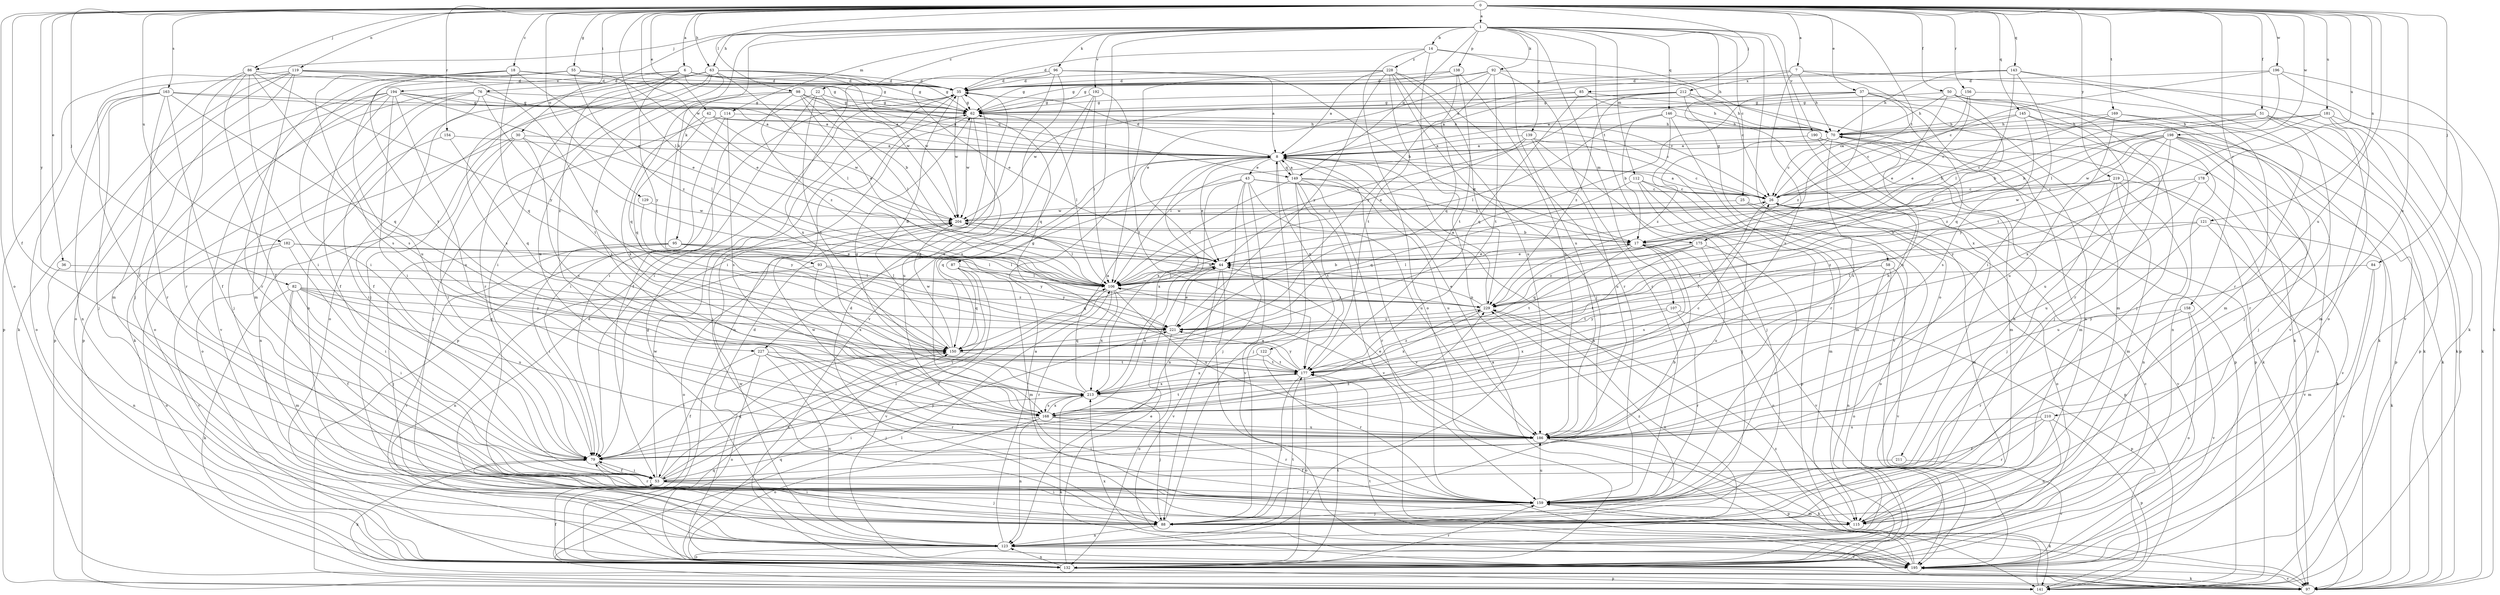 strict digraph  {
0;
1;
6;
7;
8;
14;
17;
18;
22;
25;
26;
30;
35;
36;
37;
42;
43;
44;
50;
51;
53;
55;
58;
62;
63;
70;
76;
79;
82;
84;
85;
86;
87;
88;
92;
93;
95;
96;
97;
98;
106;
107;
112;
114;
115;
119;
121;
122;
123;
129;
132;
138;
139;
141;
143;
145;
146;
149;
150;
154;
156;
158;
159;
163;
168;
169;
175;
177;
178;
181;
182;
186;
190;
192;
194;
195;
196;
198;
204;
210;
211;
212;
213;
219;
221;
227;
228;
229;
0 -> 1  [label=a];
0 -> 6  [label=a];
0 -> 7  [label=a];
0 -> 18  [label=c];
0 -> 36  [label=e];
0 -> 37  [label=e];
0 -> 42  [label=e];
0 -> 50  [label=f];
0 -> 51  [label=f];
0 -> 53  [label=f];
0 -> 55  [label=g];
0 -> 63  [label=h];
0 -> 76  [label=i];
0 -> 82  [label=j];
0 -> 84  [label=j];
0 -> 85  [label=j];
0 -> 86  [label=j];
0 -> 98  [label=l];
0 -> 106  [label=l];
0 -> 119  [label=n];
0 -> 121  [label=n];
0 -> 129  [label=o];
0 -> 132  [label=o];
0 -> 143  [label=q];
0 -> 145  [label=q];
0 -> 154  [label=r];
0 -> 156  [label=r];
0 -> 158  [label=r];
0 -> 163  [label=s];
0 -> 169  [label=t];
0 -> 175  [label=t];
0 -> 178  [label=u];
0 -> 181  [label=u];
0 -> 182  [label=u];
0 -> 186  [label=u];
0 -> 196  [label=w];
0 -> 198  [label=w];
0 -> 204  [label=w];
0 -> 210  [label=x];
0 -> 219  [label=y];
0 -> 221  [label=y];
1 -> 14  [label=b];
1 -> 22  [label=c];
1 -> 25  [label=c];
1 -> 30  [label=d];
1 -> 58  [label=g];
1 -> 63  [label=h];
1 -> 86  [label=j];
1 -> 87  [label=j];
1 -> 92  [label=k];
1 -> 93  [label=k];
1 -> 95  [label=k];
1 -> 96  [label=k];
1 -> 107  [label=m];
1 -> 112  [label=m];
1 -> 114  [label=m];
1 -> 132  [label=o];
1 -> 138  [label=p];
1 -> 139  [label=p];
1 -> 146  [label=q];
1 -> 149  [label=q];
1 -> 175  [label=t];
1 -> 190  [label=v];
1 -> 192  [label=v];
1 -> 211  [label=x];
6 -> 35  [label=d];
6 -> 62  [label=g];
6 -> 149  [label=q];
6 -> 168  [label=s];
6 -> 194  [label=v];
6 -> 204  [label=w];
6 -> 221  [label=y];
6 -> 227  [label=z];
7 -> 62  [label=g];
7 -> 70  [label=h];
7 -> 79  [label=i];
7 -> 97  [label=k];
7 -> 168  [label=s];
7 -> 212  [label=x];
8 -> 26  [label=c];
8 -> 35  [label=d];
8 -> 43  [label=e];
8 -> 44  [label=e];
8 -> 122  [label=n];
8 -> 149  [label=q];
8 -> 195  [label=v];
8 -> 213  [label=x];
8 -> 227  [label=z];
14 -> 35  [label=d];
14 -> 70  [label=h];
14 -> 123  [label=n];
14 -> 132  [label=o];
14 -> 186  [label=u];
14 -> 228  [label=z];
17 -> 44  [label=e];
17 -> 106  [label=l];
17 -> 132  [label=o];
17 -> 168  [label=s];
17 -> 177  [label=t];
17 -> 195  [label=v];
18 -> 35  [label=d];
18 -> 44  [label=e];
18 -> 53  [label=f];
18 -> 62  [label=g];
18 -> 150  [label=q];
18 -> 168  [label=s];
18 -> 177  [label=t];
22 -> 53  [label=f];
22 -> 62  [label=g];
22 -> 79  [label=i];
22 -> 106  [label=l];
22 -> 177  [label=t];
25 -> 132  [label=o];
25 -> 141  [label=p];
25 -> 204  [label=w];
26 -> 8  [label=a];
26 -> 115  [label=m];
26 -> 132  [label=o];
26 -> 177  [label=t];
26 -> 195  [label=v];
26 -> 204  [label=w];
30 -> 8  [label=a];
30 -> 79  [label=i];
30 -> 106  [label=l];
30 -> 123  [label=n];
30 -> 132  [label=o];
30 -> 168  [label=s];
35 -> 62  [label=g];
35 -> 79  [label=i];
35 -> 132  [label=o];
35 -> 141  [label=p];
35 -> 204  [label=w];
36 -> 106  [label=l];
36 -> 123  [label=n];
37 -> 8  [label=a];
37 -> 62  [label=g];
37 -> 97  [label=k];
37 -> 106  [label=l];
37 -> 115  [label=m];
37 -> 150  [label=q];
37 -> 229  [label=z];
42 -> 26  [label=c];
42 -> 70  [label=h];
42 -> 150  [label=q];
42 -> 204  [label=w];
42 -> 213  [label=x];
43 -> 17  [label=b];
43 -> 26  [label=c];
43 -> 88  [label=j];
43 -> 123  [label=n];
43 -> 150  [label=q];
43 -> 186  [label=u];
43 -> 195  [label=v];
43 -> 213  [label=x];
44 -> 106  [label=l];
44 -> 150  [label=q];
44 -> 159  [label=r];
44 -> 195  [label=v];
50 -> 44  [label=e];
50 -> 62  [label=g];
50 -> 70  [label=h];
50 -> 88  [label=j];
50 -> 159  [label=r];
50 -> 195  [label=v];
50 -> 229  [label=z];
51 -> 17  [label=b];
51 -> 26  [label=c];
51 -> 70  [label=h];
51 -> 97  [label=k];
51 -> 141  [label=p];
51 -> 159  [label=r];
53 -> 17  [label=b];
53 -> 79  [label=i];
53 -> 88  [label=j];
53 -> 106  [label=l];
53 -> 150  [label=q];
53 -> 159  [label=r];
53 -> 204  [label=w];
53 -> 221  [label=y];
55 -> 35  [label=d];
55 -> 44  [label=e];
55 -> 79  [label=i];
55 -> 159  [label=r];
55 -> 186  [label=u];
55 -> 229  [label=z];
58 -> 106  [label=l];
58 -> 123  [label=n];
58 -> 132  [label=o];
58 -> 177  [label=t];
58 -> 195  [label=v];
62 -> 70  [label=h];
62 -> 88  [label=j];
62 -> 106  [label=l];
62 -> 186  [label=u];
62 -> 204  [label=w];
63 -> 35  [label=d];
63 -> 62  [label=g];
63 -> 79  [label=i];
63 -> 88  [label=j];
63 -> 106  [label=l];
63 -> 123  [label=n];
63 -> 132  [label=o];
63 -> 159  [label=r];
63 -> 186  [label=u];
63 -> 204  [label=w];
70 -> 8  [label=a];
70 -> 26  [label=c];
70 -> 115  [label=m];
70 -> 141  [label=p];
70 -> 168  [label=s];
70 -> 229  [label=z];
76 -> 8  [label=a];
76 -> 53  [label=f];
76 -> 62  [label=g];
76 -> 88  [label=j];
76 -> 97  [label=k];
76 -> 141  [label=p];
76 -> 177  [label=t];
79 -> 53  [label=f];
79 -> 97  [label=k];
79 -> 159  [label=r];
79 -> 213  [label=x];
79 -> 229  [label=z];
82 -> 53  [label=f];
82 -> 79  [label=i];
82 -> 97  [label=k];
82 -> 115  [label=m];
82 -> 150  [label=q];
82 -> 186  [label=u];
82 -> 221  [label=y];
82 -> 229  [label=z];
84 -> 106  [label=l];
84 -> 115  [label=m];
84 -> 195  [label=v];
85 -> 62  [label=g];
85 -> 70  [label=h];
85 -> 97  [label=k];
85 -> 150  [label=q];
85 -> 204  [label=w];
86 -> 35  [label=d];
86 -> 53  [label=f];
86 -> 79  [label=i];
86 -> 115  [label=m];
86 -> 159  [label=r];
86 -> 168  [label=s];
86 -> 221  [label=y];
87 -> 79  [label=i];
87 -> 106  [label=l];
87 -> 115  [label=m];
87 -> 150  [label=q];
87 -> 195  [label=v];
88 -> 8  [label=a];
88 -> 35  [label=d];
88 -> 79  [label=i];
88 -> 123  [label=n];
88 -> 229  [label=z];
92 -> 26  [label=c];
92 -> 35  [label=d];
92 -> 44  [label=e];
92 -> 62  [label=g];
92 -> 150  [label=q];
92 -> 159  [label=r];
92 -> 177  [label=t];
93 -> 106  [label=l];
93 -> 123  [label=n];
93 -> 213  [label=x];
93 -> 221  [label=y];
95 -> 44  [label=e];
95 -> 79  [label=i];
95 -> 88  [label=j];
95 -> 106  [label=l];
95 -> 195  [label=v];
95 -> 221  [label=y];
96 -> 8  [label=a];
96 -> 17  [label=b];
96 -> 35  [label=d];
96 -> 44  [label=e];
96 -> 79  [label=i];
96 -> 195  [label=v];
96 -> 213  [label=x];
97 -> 150  [label=q];
97 -> 177  [label=t];
97 -> 195  [label=v];
98 -> 8  [label=a];
98 -> 17  [label=b];
98 -> 26  [label=c];
98 -> 44  [label=e];
98 -> 62  [label=g];
98 -> 150  [label=q];
98 -> 168  [label=s];
98 -> 229  [label=z];
106 -> 17  [label=b];
106 -> 53  [label=f];
106 -> 159  [label=r];
106 -> 186  [label=u];
106 -> 213  [label=x];
106 -> 229  [label=z];
107 -> 141  [label=p];
107 -> 159  [label=r];
107 -> 213  [label=x];
107 -> 221  [label=y];
112 -> 26  [label=c];
112 -> 88  [label=j];
112 -> 115  [label=m];
112 -> 141  [label=p];
112 -> 150  [label=q];
114 -> 70  [label=h];
114 -> 79  [label=i];
114 -> 88  [label=j];
114 -> 168  [label=s];
115 -> 8  [label=a];
115 -> 79  [label=i];
119 -> 35  [label=d];
119 -> 62  [label=g];
119 -> 88  [label=j];
119 -> 97  [label=k];
119 -> 115  [label=m];
119 -> 132  [label=o];
119 -> 141  [label=p];
119 -> 150  [label=q];
121 -> 17  [label=b];
121 -> 97  [label=k];
121 -> 186  [label=u];
121 -> 195  [label=v];
121 -> 229  [label=z];
122 -> 159  [label=r];
122 -> 177  [label=t];
122 -> 213  [label=x];
123 -> 8  [label=a];
123 -> 35  [label=d];
123 -> 62  [label=g];
123 -> 132  [label=o];
123 -> 177  [label=t];
123 -> 195  [label=v];
123 -> 204  [label=w];
129 -> 204  [label=w];
129 -> 221  [label=y];
132 -> 26  [label=c];
132 -> 44  [label=e];
132 -> 53  [label=f];
132 -> 123  [label=n];
132 -> 141  [label=p];
132 -> 150  [label=q];
132 -> 159  [label=r];
132 -> 177  [label=t];
138 -> 35  [label=d];
138 -> 62  [label=g];
138 -> 177  [label=t];
138 -> 186  [label=u];
138 -> 221  [label=y];
139 -> 8  [label=a];
139 -> 44  [label=e];
139 -> 88  [label=j];
139 -> 106  [label=l];
139 -> 115  [label=m];
139 -> 186  [label=u];
141 -> 106  [label=l];
141 -> 229  [label=z];
143 -> 8  [label=a];
143 -> 35  [label=d];
143 -> 70  [label=h];
143 -> 106  [label=l];
143 -> 132  [label=o];
143 -> 159  [label=r];
143 -> 177  [label=t];
145 -> 26  [label=c];
145 -> 70  [label=h];
145 -> 88  [label=j];
145 -> 123  [label=n];
145 -> 168  [label=s];
146 -> 17  [label=b];
146 -> 70  [label=h];
146 -> 106  [label=l];
146 -> 159  [label=r];
146 -> 195  [label=v];
149 -> 8  [label=a];
149 -> 26  [label=c];
149 -> 88  [label=j];
149 -> 106  [label=l];
149 -> 159  [label=r];
149 -> 177  [label=t];
149 -> 186  [label=u];
149 -> 195  [label=v];
150 -> 35  [label=d];
150 -> 79  [label=i];
150 -> 177  [label=t];
150 -> 204  [label=w];
154 -> 8  [label=a];
154 -> 79  [label=i];
154 -> 150  [label=q];
156 -> 26  [label=c];
156 -> 44  [label=e];
156 -> 62  [label=g];
156 -> 115  [label=m];
158 -> 132  [label=o];
158 -> 159  [label=r];
158 -> 195  [label=v];
158 -> 221  [label=y];
159 -> 70  [label=h];
159 -> 88  [label=j];
159 -> 97  [label=k];
159 -> 115  [label=m];
159 -> 186  [label=u];
163 -> 8  [label=a];
163 -> 53  [label=f];
163 -> 62  [label=g];
163 -> 88  [label=j];
163 -> 123  [label=n];
163 -> 132  [label=o];
163 -> 150  [label=q];
163 -> 159  [label=r];
168 -> 26  [label=c];
168 -> 44  [label=e];
168 -> 70  [label=h];
168 -> 79  [label=i];
168 -> 123  [label=n];
168 -> 132  [label=o];
168 -> 159  [label=r];
168 -> 177  [label=t];
168 -> 186  [label=u];
168 -> 213  [label=x];
169 -> 17  [label=b];
169 -> 70  [label=h];
169 -> 88  [label=j];
169 -> 97  [label=k];
169 -> 186  [label=u];
175 -> 44  [label=e];
175 -> 150  [label=q];
175 -> 159  [label=r];
175 -> 177  [label=t];
175 -> 186  [label=u];
175 -> 229  [label=z];
177 -> 62  [label=g];
177 -> 88  [label=j];
177 -> 132  [label=o];
177 -> 213  [label=x];
177 -> 221  [label=y];
177 -> 229  [label=z];
178 -> 26  [label=c];
178 -> 186  [label=u];
178 -> 195  [label=v];
178 -> 221  [label=y];
181 -> 17  [label=b];
181 -> 70  [label=h];
181 -> 97  [label=k];
181 -> 115  [label=m];
181 -> 141  [label=p];
181 -> 213  [label=x];
182 -> 44  [label=e];
182 -> 79  [label=i];
182 -> 106  [label=l];
182 -> 132  [label=o];
182 -> 195  [label=v];
186 -> 44  [label=e];
186 -> 79  [label=i];
186 -> 97  [label=k];
186 -> 106  [label=l];
186 -> 141  [label=p];
186 -> 204  [label=w];
190 -> 8  [label=a];
190 -> 97  [label=k];
190 -> 115  [label=m];
190 -> 141  [label=p];
192 -> 62  [label=g];
192 -> 106  [label=l];
192 -> 150  [label=q];
192 -> 168  [label=s];
192 -> 177  [label=t];
194 -> 8  [label=a];
194 -> 53  [label=f];
194 -> 62  [label=g];
194 -> 79  [label=i];
194 -> 106  [label=l];
194 -> 132  [label=o];
194 -> 141  [label=p];
194 -> 186  [label=u];
194 -> 195  [label=v];
195 -> 8  [label=a];
195 -> 35  [label=d];
195 -> 97  [label=k];
195 -> 159  [label=r];
195 -> 213  [label=x];
196 -> 26  [label=c];
196 -> 35  [label=d];
196 -> 97  [label=k];
196 -> 106  [label=l];
196 -> 195  [label=v];
198 -> 8  [label=a];
198 -> 26  [label=c];
198 -> 88  [label=j];
198 -> 97  [label=k];
198 -> 132  [label=o];
198 -> 141  [label=p];
198 -> 186  [label=u];
198 -> 204  [label=w];
198 -> 221  [label=y];
198 -> 229  [label=z];
204 -> 17  [label=b];
204 -> 26  [label=c];
204 -> 106  [label=l];
204 -> 132  [label=o];
210 -> 53  [label=f];
210 -> 123  [label=n];
210 -> 141  [label=p];
210 -> 159  [label=r];
210 -> 186  [label=u];
211 -> 53  [label=f];
211 -> 195  [label=v];
212 -> 8  [label=a];
212 -> 62  [label=g];
212 -> 70  [label=h];
212 -> 106  [label=l];
212 -> 123  [label=n];
212 -> 186  [label=u];
212 -> 229  [label=z];
213 -> 8  [label=a];
213 -> 62  [label=g];
213 -> 88  [label=j];
213 -> 97  [label=k];
213 -> 168  [label=s];
219 -> 26  [label=c];
219 -> 88  [label=j];
219 -> 97  [label=k];
219 -> 115  [label=m];
219 -> 123  [label=n];
219 -> 204  [label=w];
221 -> 44  [label=e];
221 -> 132  [label=o];
221 -> 150  [label=q];
227 -> 53  [label=f];
227 -> 88  [label=j];
227 -> 123  [label=n];
227 -> 132  [label=o];
227 -> 159  [label=r];
227 -> 177  [label=t];
228 -> 8  [label=a];
228 -> 35  [label=d];
228 -> 88  [label=j];
228 -> 106  [label=l];
228 -> 159  [label=r];
228 -> 177  [label=t];
228 -> 186  [label=u];
228 -> 221  [label=y];
228 -> 229  [label=z];
229 -> 8  [label=a];
229 -> 44  [label=e];
229 -> 123  [label=n];
229 -> 204  [label=w];
229 -> 213  [label=x];
229 -> 221  [label=y];
}
